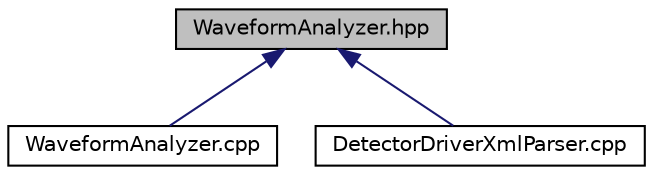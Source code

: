 digraph "WaveformAnalyzer.hpp"
{
  edge [fontname="Helvetica",fontsize="10",labelfontname="Helvetica",labelfontsize="10"];
  node [fontname="Helvetica",fontsize="10",shape=record];
  Node1 [label="WaveformAnalyzer.hpp",height=0.2,width=0.4,color="black", fillcolor="grey75", style="filled", fontcolor="black"];
  Node1 -> Node2 [dir="back",color="midnightblue",fontsize="10",style="solid",fontname="Helvetica"];
  Node2 [label="WaveformAnalyzer.cpp",height=0.2,width=0.4,color="black", fillcolor="white", style="filled",URL="$dc/dce/_waveform_analyzer_8cpp.html",tooltip="Preliminary waveform analysis. "];
  Node1 -> Node3 [dir="back",color="midnightblue",fontsize="10",style="solid",fontname="Helvetica"];
  Node3 [label="DetectorDriverXmlParser.cpp",height=0.2,width=0.4,color="black", fillcolor="white", style="filled",URL="$dc/d67/_detector_driver_xml_parser_8cpp.html",tooltip="Class to parse the DetectorDriver node. "];
}
